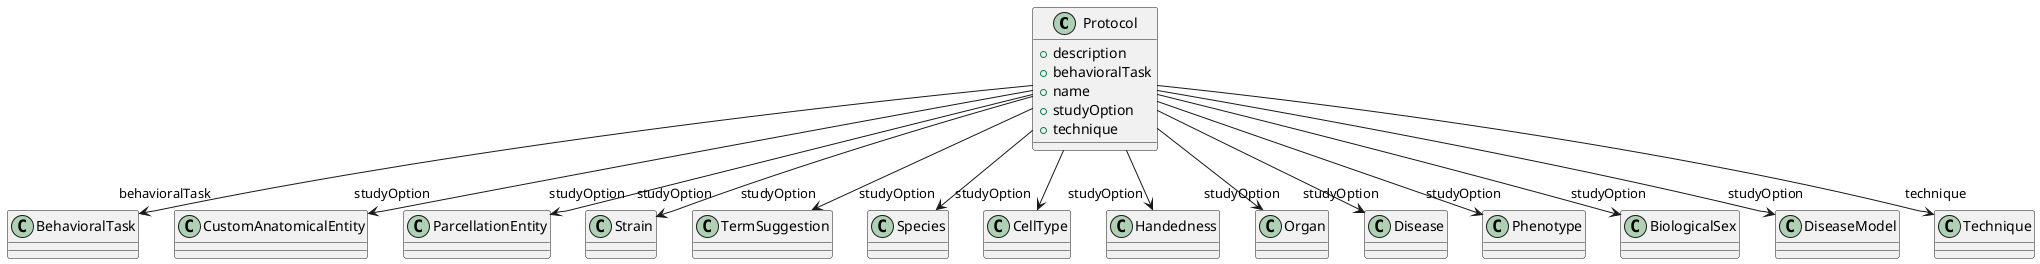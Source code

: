 @startuml
class Protocol {
+description
+behavioralTask
+name
+studyOption
+technique

}
Protocol -d-> "behavioralTask" BehavioralTask
Protocol -d-> "studyOption" CustomAnatomicalEntity
Protocol -d-> "studyOption" ParcellationEntity
Protocol -d-> "studyOption" Strain
Protocol -d-> "studyOption" TermSuggestion
Protocol -d-> "studyOption" Species
Protocol -d-> "studyOption" CellType
Protocol -d-> "studyOption" Handedness
Protocol -d-> "studyOption" Organ
Protocol -d-> "studyOption" Disease
Protocol -d-> "studyOption" Phenotype
Protocol -d-> "studyOption" BiologicalSex
Protocol -d-> "studyOption" DiseaseModel
Protocol -d-> "technique" Technique

@enduml